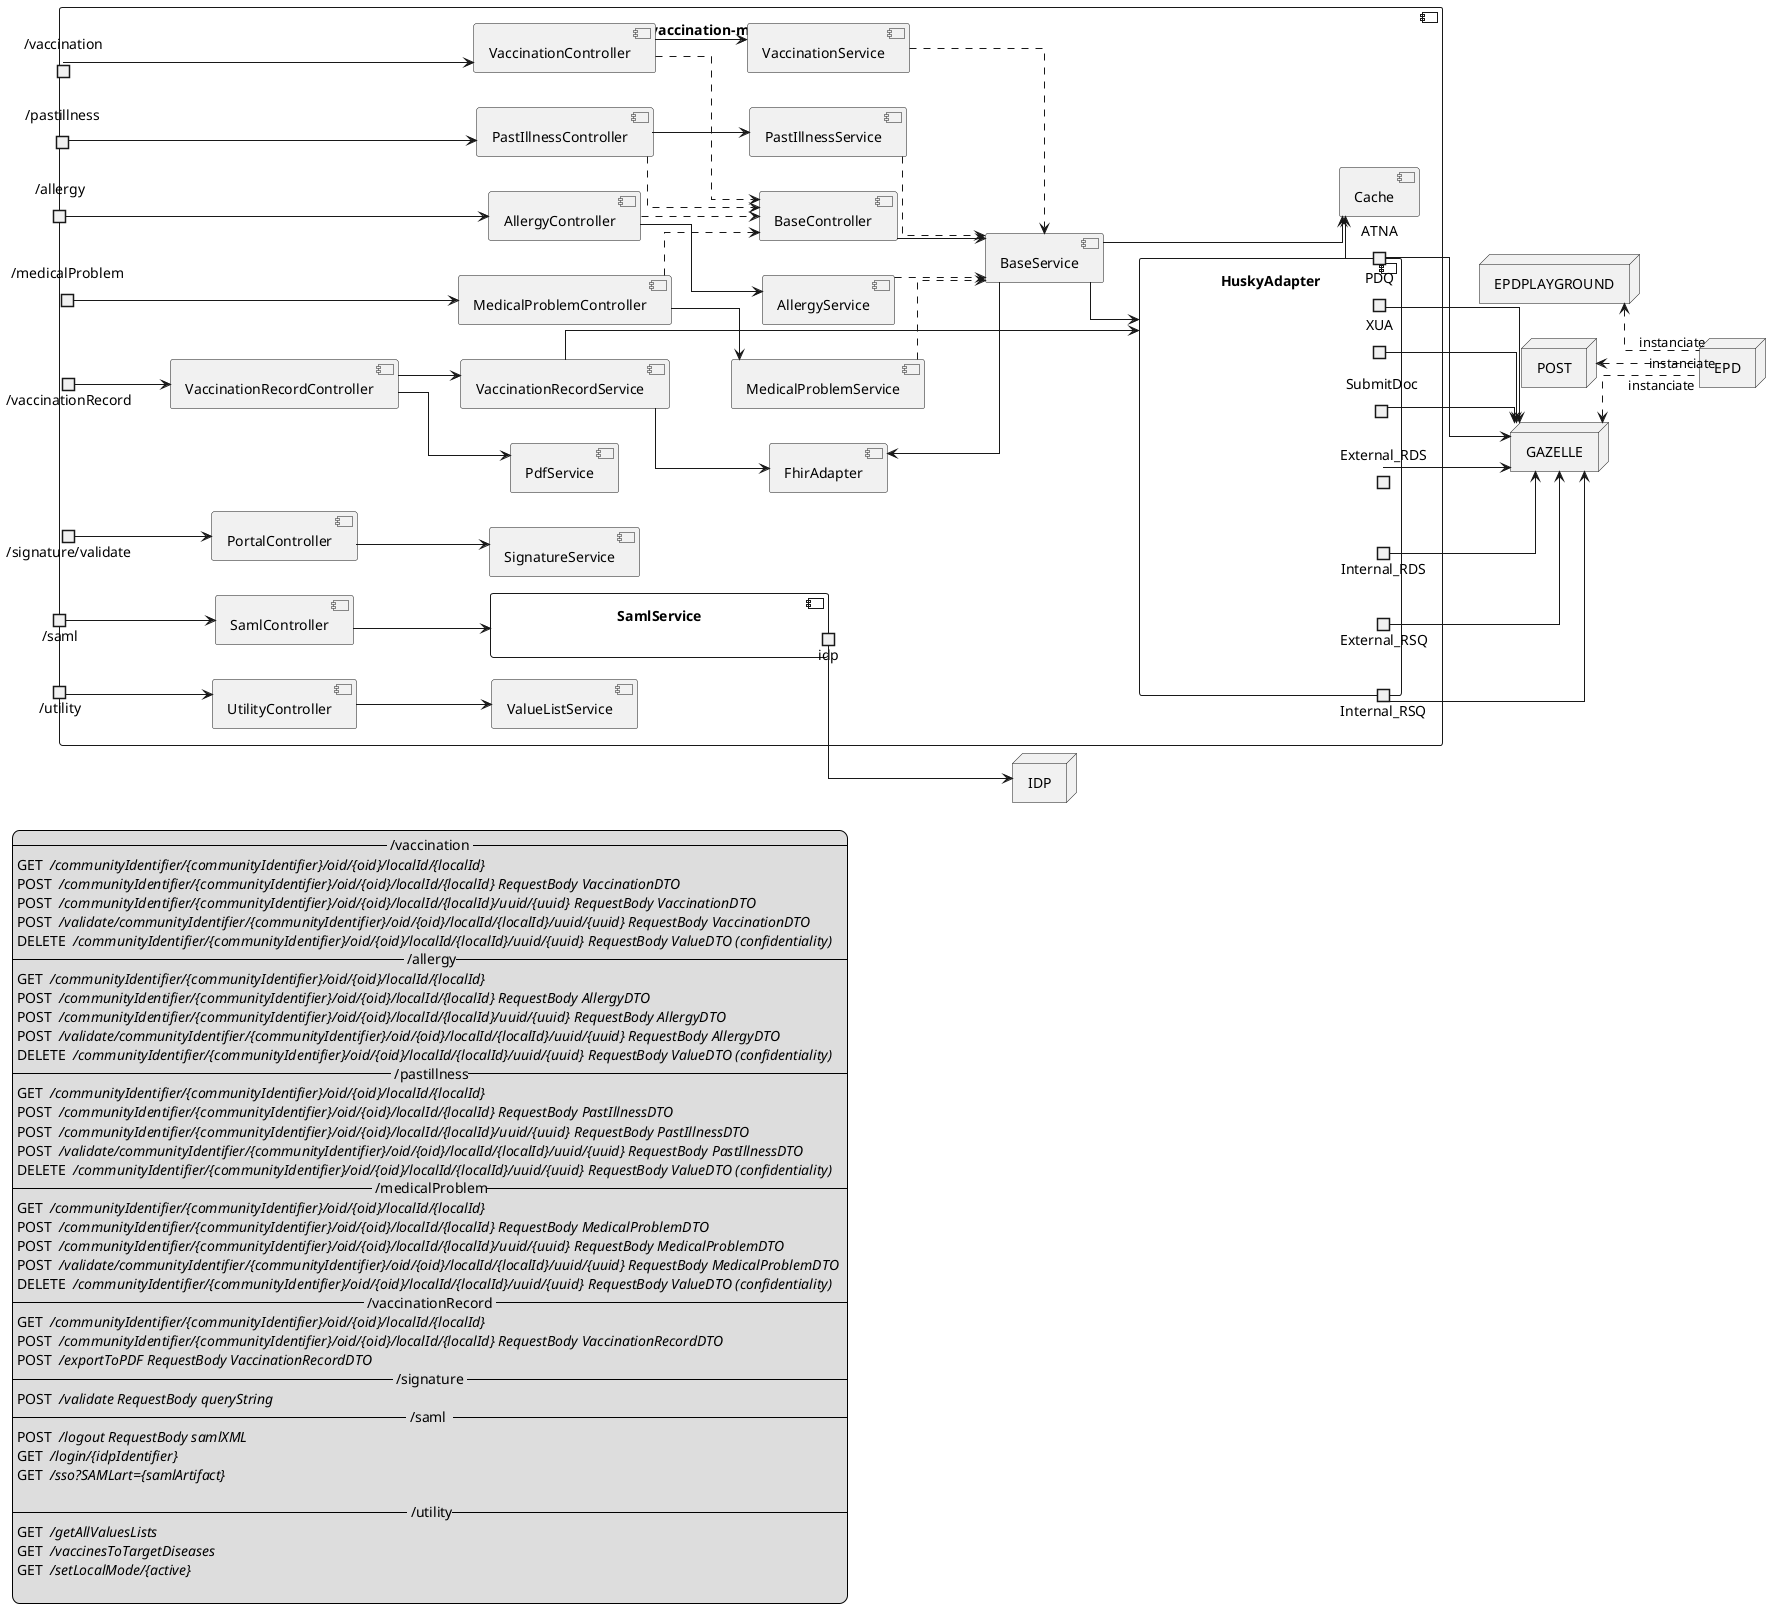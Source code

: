 @startuml
skinparam linetype ortho
left to right direction

node IDP

component Impfmodule as "vaccination-module-backend" {
  
  portin port_utility     as "/utility"
  portin port_saml        as "/saml"
  portin port_signature   as "/signature/validate"
  portin port_medicalProblem as "/medicalProblem"
  portin port_allergy     as "/allergy"
  portin port_pastillness as "/pastillness"
  portin port_vaccination as "/vaccination"
  portin port_vacRecord   as "/vaccinationRecord"

  component BaseController
  component VaccinationController
  component PastIllnessController
  component AllergyController
  component MedicalProblemController
  component VaccinationRecordController
  component PortalController
  component UtilityController
  component SamlController

  component VaccinationService
  component PastIllnessService
  component AllergyService
  component MedicalProblemService
  component BaseService
  component VaccinationRecordService
  component PdfService
  component ValueListService
  component SignatureService
  component SamlService {
    portout idp
  } 

  component HuskyAdapter {
     portout PDQ
     portout ATNA
     portout Internal_RSQ
     portout External_RSQ
     portout Internal_RDS
     portout External_RDS
     portout SubmitDoc
     portout XUA
  }
  component Cache
  component FhirAdapter
}

BaseController        --> BaseService
BaseService           -u-> FhirAdapter
BaseService           --> HuskyAdapter

port_vaccination      --> VaccinationController
VaccinationController ..> BaseController
VaccinationController --> VaccinationService
VaccinationService    ..> BaseService

port_pastillness      --> PastIllnessController
PastIllnessController ..> BaseController
PastIllnessController --> PastIllnessService
PastIllnessService    ..> BaseService

port_allergy          --> AllergyController
AllergyController     ..> BaseController
AllergyController     --> AllergyService
AllergyService        ..> BaseService

port_medicalProblem   --> MedicalProblemController
MedicalProblemController ..> BaseController
MedicalProblemController --> MedicalProblemService
MedicalProblemService    ..> BaseService

port_vacRecord        --> VaccinationRecordController
VaccinationRecordController --> VaccinationRecordService
VaccinationRecordController --> PdfService
VaccinationRecordService -d-> FhirAdapter
VaccinationRecordService --> HuskyAdapter

BaseService           --> Cache
HuskyAdapter         -d-> Cache

port_signature        --> PortalController
PortalController      --> SignatureService

port_saml             --> SamlController
SamlController        --> SamlService

port_utility          --> UtilityController
UtilityController     --> ValueListService

node EPD
node GAZELLE
node EPDPLAYGROUND
node POST

PDQ           --> GAZELLE
XUA           --> GAZELLE
Internal_RSQ  --> GAZELLE
External_RSQ  --> GAZELLE
Internal_RDS  --> GAZELLE
External_RDS  --> GAZELLE
SubmitDoc     --> GAZELLE
ATNA          --> GAZELLE
idp           --> IDP

GAZELLE       <.. EPD : instanciate
EPDPLAYGROUND <.. EPD : instanciate
POST          <.. EPD : instanciate

legend left
  -- /vaccination --
  GET // /communityIdentifier/{communityIdentifier}/oid/{oid}/localId/{localId} //
  POST // /communityIdentifier/{communityIdentifier}/oid/{oid}/localId/{localId} RequestBody VaccinationDTO //
  POST // /communityIdentifier/{communityIdentifier}/oid/{oid}/localId/{localId}/uuid/{uuid} RequestBody VaccinationDTO //
  POST // /validate/communityIdentifier/{communityIdentifier}/oid/{oid}/localId/{localId}/uuid/{uuid} RequestBody VaccinationDTO //
  DELETE // /communityIdentifier/{communityIdentifier}/oid/{oid}/localId/{localId}/uuid/{uuid} RequestBody ValueDTO (confidentiality) //
  -- /allergy--
  GET // /communityIdentifier/{communityIdentifier}/oid/{oid}/localId/{localId} //
  POST // /communityIdentifier/{communityIdentifier}/oid/{oid}/localId/{localId} RequestBody AllergyDTO //
  POST // /communityIdentifier/{communityIdentifier}/oid/{oid}/localId/{localId}/uuid/{uuid} RequestBody AllergyDTO //
  POST // /validate/communityIdentifier/{communityIdentifier}/oid/{oid}/localId/{localId}/uuid/{uuid} RequestBody AllergyDTO //
  DELETE // /communityIdentifier/{communityIdentifier}/oid/{oid}/localId/{localId}/uuid/{uuid} RequestBody ValueDTO (confidentiality) //
  -- /pastillness--
  GET // /communityIdentifier/{communityIdentifier}/oid/{oid}/localId/{localId} //
  POST // /communityIdentifier/{communityIdentifier}/oid/{oid}/localId/{localId} RequestBody PastIllnessDTO //
  POST // /communityIdentifier/{communityIdentifier}/oid/{oid}/localId/{localId}/uuid/{uuid} RequestBody PastIllnessDTO //
  POST // /validate/communityIdentifier/{communityIdentifier}/oid/{oid}/localId/{localId}/uuid/{uuid} RequestBody PastIllnessDTO //
  DELETE // /communityIdentifier/{communityIdentifier}/oid/{oid}/localId/{localId}/uuid/{uuid} RequestBody ValueDTO (confidentiality) //
  -- /medicalProblem--
  GET // /communityIdentifier/{communityIdentifier}/oid/{oid}/localId/{localId} //
  POST // /communityIdentifier/{communityIdentifier}/oid/{oid}/localId/{localId} RequestBody MedicalProblemDTO //
  POST // /communityIdentifier/{communityIdentifier}/oid/{oid}/localId/{localId}/uuid/{uuid} RequestBody MedicalProblemDTO //
  POST // /validate/communityIdentifier/{communityIdentifier}/oid/{oid}/localId/{localId}/uuid/{uuid} RequestBody MedicalProblemDTO //
  DELETE // /communityIdentifier/{communityIdentifier}/oid/{oid}/localId/{localId}/uuid/{uuid} RequestBody ValueDTO (confidentiality) //
  -- /vaccinationRecord --
  GET // /communityIdentifier/{communityIdentifier}/oid/{oid}/localId/{localId} //
  POST // /communityIdentifier/{communityIdentifier}/oid/{oid}/localId/{localId} RequestBody VaccinationRecordDTO //
  POST // /exportToPDF RequestBody VaccinationRecordDTO //
  -- /signature --
  POST // /validate RequestBody queryString //
  -- /saml  --
  POST // /logout RequestBody samlXML //
  GET // /login/{idpIdentifier} //
  GET // /sso?SAMLart={samlArtifact} //

  -- /utility--
  GET // /getAllValuesLists //
  GET // /vaccinesToTargetDiseases //
  GET // /setLocalMode/{active} //

end legend

@enduml